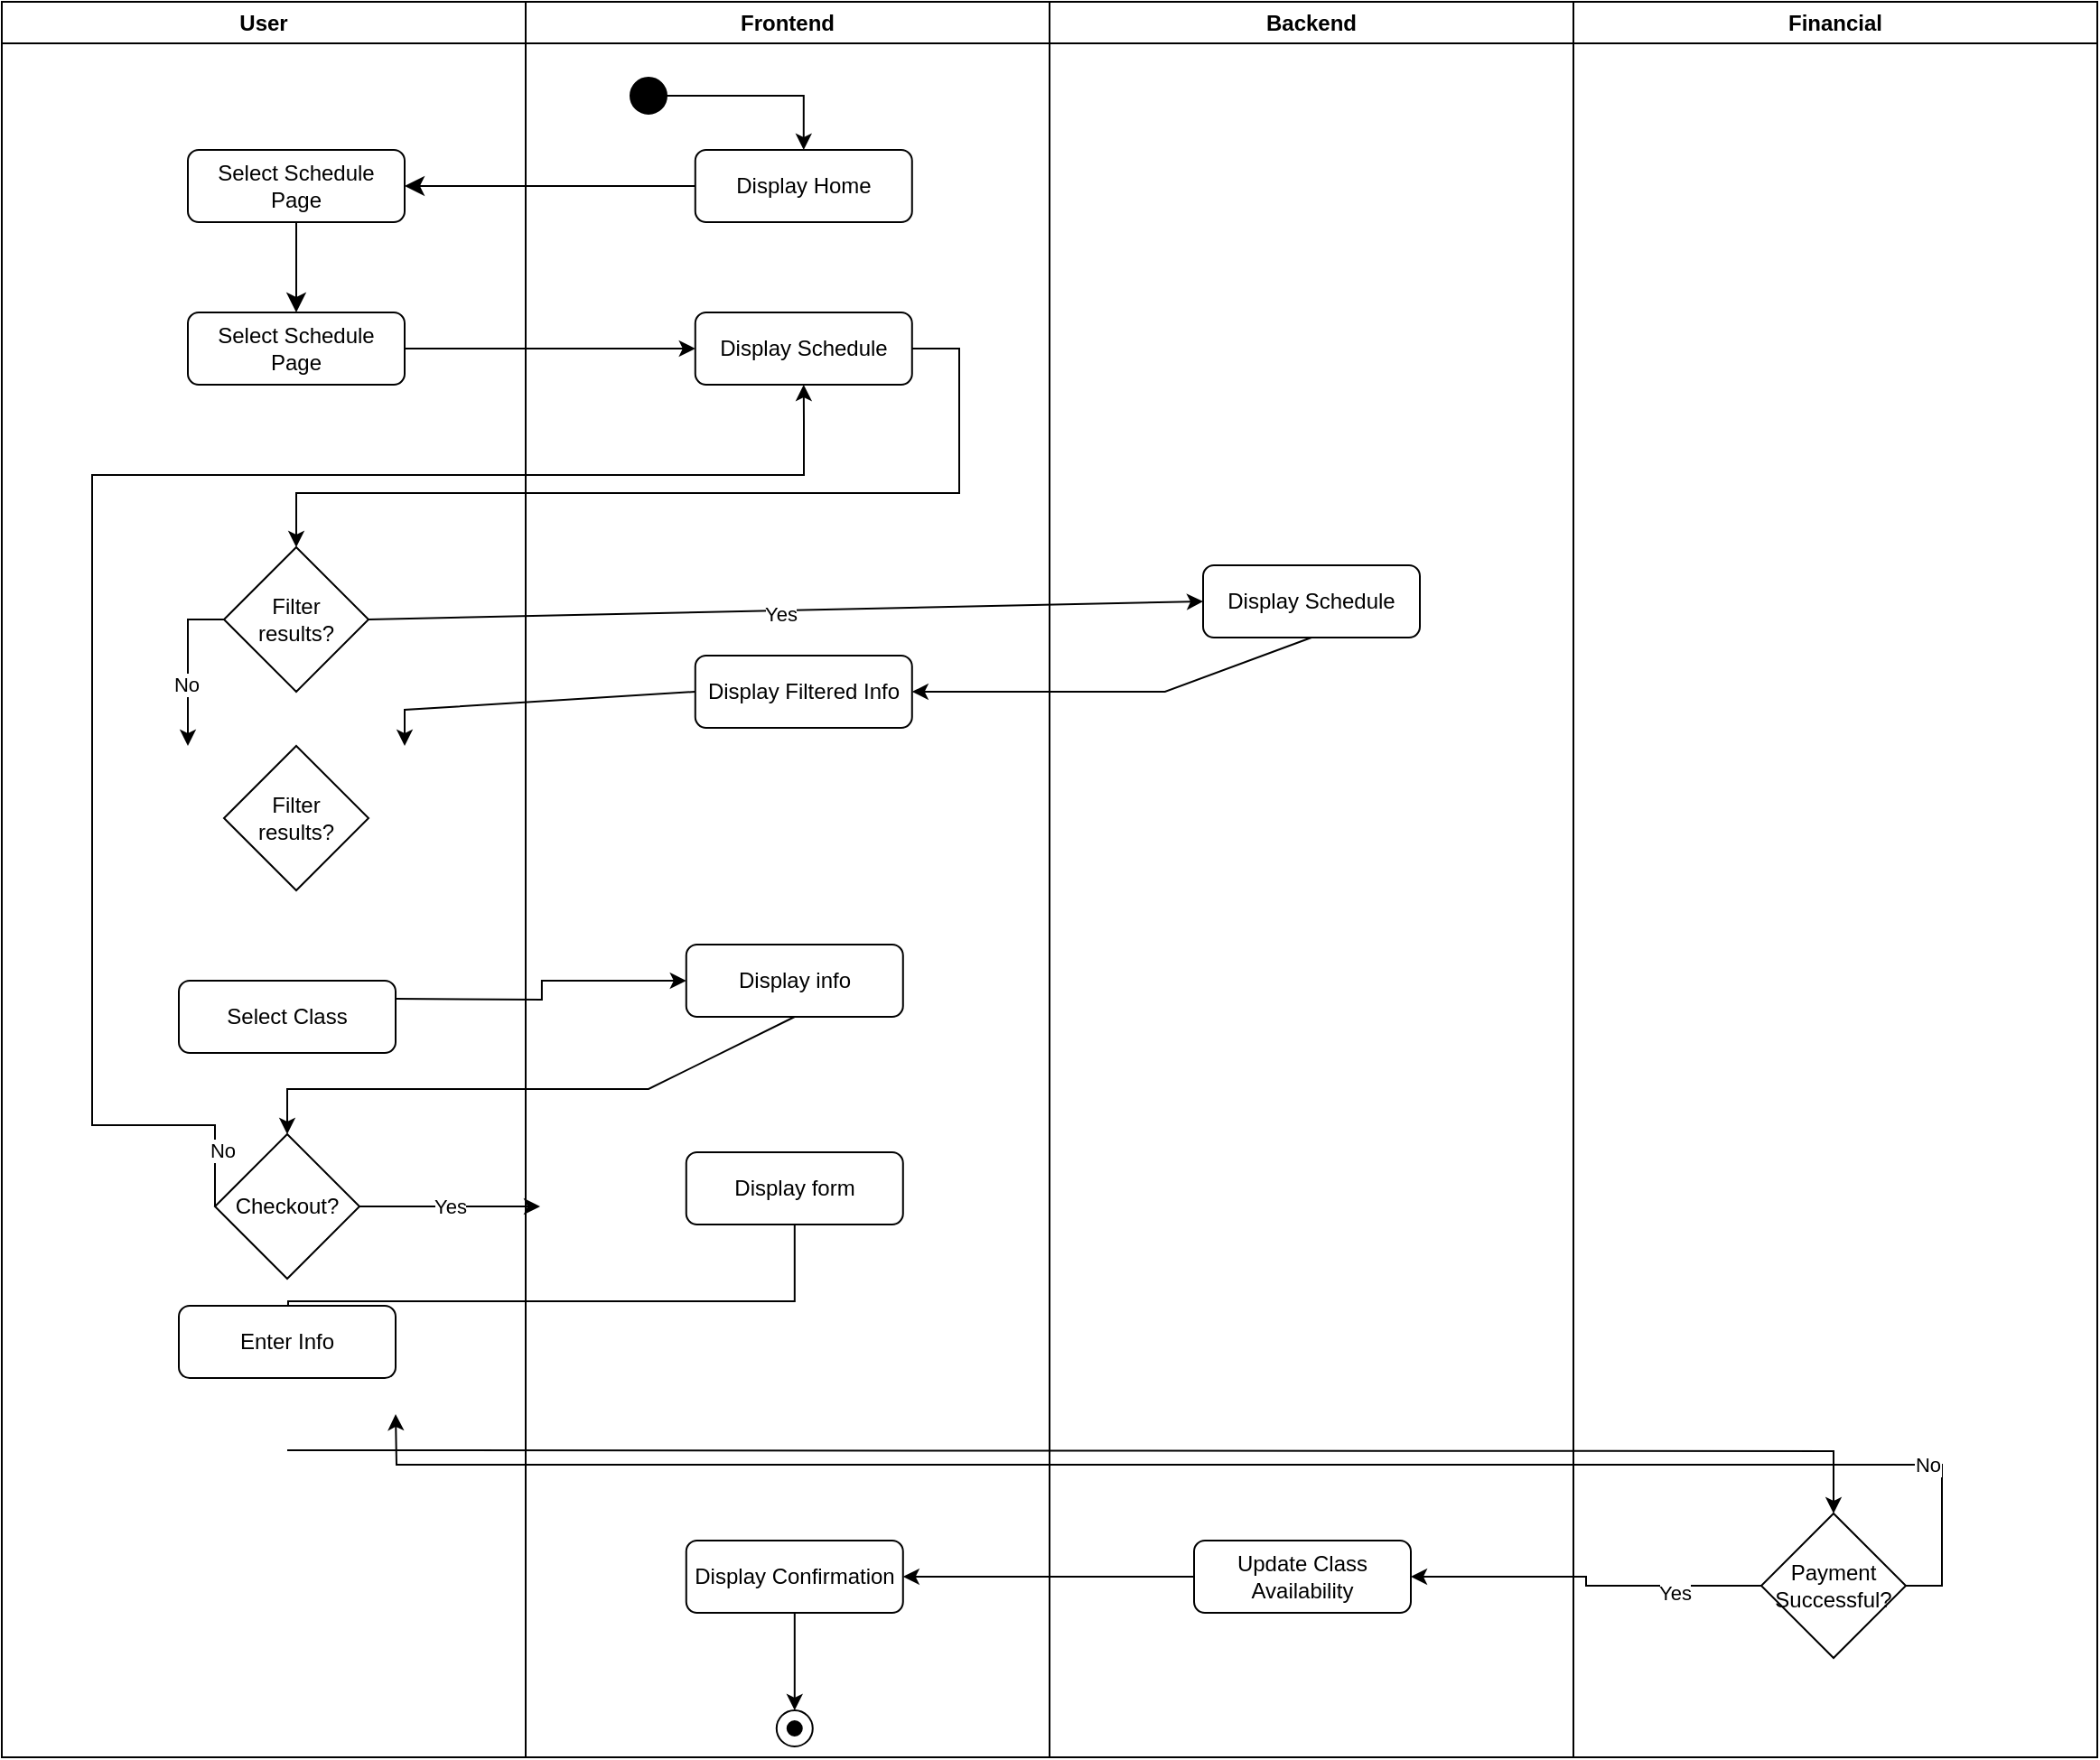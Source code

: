 <mxfile version="24.7.17">
  <diagram id="C5RBs43oDa-KdzZeNtuy" name="Page-1">
    <mxGraphModel dx="1267" dy="226" grid="1" gridSize="10" guides="1" tooltips="1" connect="1" arrows="1" fold="1" page="1" pageScale="1" pageWidth="827" pageHeight="1169" math="0" shadow="0">
      <root>
        <mxCell id="WIyWlLk6GJQsqaUBKTNV-0" />
        <mxCell id="WIyWlLk6GJQsqaUBKTNV-1" parent="WIyWlLk6GJQsqaUBKTNV-0" />
        <mxCell id="WIyWlLk6GJQsqaUBKTNV-2" value="" style="rounded=0;html=1;jettySize=auto;orthogonalLoop=1;fontSize=11;endArrow=classic;endFill=1;endSize=8;strokeWidth=1;shadow=0;labelBackgroundColor=none;edgeStyle=orthogonalEdgeStyle;entryX=0.5;entryY=0;entryDx=0;entryDy=0;" parent="WIyWlLk6GJQsqaUBKTNV-1" source="WIyWlLk6GJQsqaUBKTNV-3" target="REm7MUD5ccELvckoGV4V-7" edge="1">
          <mxGeometry relative="1" as="geometry">
            <mxPoint x="303" y="160" as="targetPoint" />
            <Array as="points" />
          </mxGeometry>
        </mxCell>
        <mxCell id="WIyWlLk6GJQsqaUBKTNV-3" value="Select Schedule Page" style="rounded=1;whiteSpace=wrap;html=1;fontSize=12;glass=0;strokeWidth=1;shadow=0;" parent="WIyWlLk6GJQsqaUBKTNV-1" vertex="1">
          <mxGeometry x="93" y="100" width="120" height="40" as="geometry" />
        </mxCell>
        <mxCell id="REm7MUD5ccELvckoGV4V-2" value="Display Home" style="rounded=1;whiteSpace=wrap;html=1;fontSize=12;glass=0;strokeWidth=1;shadow=0;" parent="WIyWlLk6GJQsqaUBKTNV-1" vertex="1">
          <mxGeometry x="373.89" y="100" width="120" height="40" as="geometry" />
        </mxCell>
        <mxCell id="REm7MUD5ccELvckoGV4V-5" value="" style="rounded=0;html=1;jettySize=auto;orthogonalLoop=1;fontSize=11;endArrow=classic;endFill=1;endSize=8;strokeWidth=1;shadow=0;labelBackgroundColor=none;edgeStyle=orthogonalEdgeStyle;entryX=1;entryY=0.5;entryDx=0;entryDy=0;" parent="WIyWlLk6GJQsqaUBKTNV-1" source="REm7MUD5ccELvckoGV4V-2" target="WIyWlLk6GJQsqaUBKTNV-3" edge="1">
          <mxGeometry relative="1" as="geometry">
            <mxPoint x="283" y="160" as="sourcePoint" />
            <mxPoint x="283" y="210" as="targetPoint" />
          </mxGeometry>
        </mxCell>
        <mxCell id="REm7MUD5ccELvckoGV4V-15" value="" style="edgeStyle=orthogonalEdgeStyle;rounded=0;orthogonalLoop=1;jettySize=auto;html=1;" parent="WIyWlLk6GJQsqaUBKTNV-1" source="REm7MUD5ccELvckoGV4V-7" target="REm7MUD5ccELvckoGV4V-14" edge="1">
          <mxGeometry relative="1" as="geometry" />
        </mxCell>
        <mxCell id="REm7MUD5ccELvckoGV4V-7" value="Select Schedule Page" style="rounded=1;whiteSpace=wrap;html=1;fontSize=12;glass=0;strokeWidth=1;shadow=0;" parent="WIyWlLk6GJQsqaUBKTNV-1" vertex="1">
          <mxGeometry x="93" y="190" width="120" height="40" as="geometry" />
        </mxCell>
        <mxCell id="REm7MUD5ccELvckoGV4V-14" value="Display Schedule" style="rounded=1;whiteSpace=wrap;html=1;fontSize=12;glass=0;strokeWidth=1;shadow=0;" parent="WIyWlLk6GJQsqaUBKTNV-1" vertex="1">
          <mxGeometry x="373.89" y="190" width="120" height="40" as="geometry" />
        </mxCell>
        <mxCell id="REm7MUD5ccELvckoGV4V-20" value="Filter&lt;div&gt;results?&lt;/div&gt;" style="rhombus;whiteSpace=wrap;html=1;" parent="WIyWlLk6GJQsqaUBKTNV-1" vertex="1">
          <mxGeometry x="113" y="320" width="80" height="80" as="geometry" />
        </mxCell>
        <mxCell id="REm7MUD5ccELvckoGV4V-21" value="" style="endArrow=classic;html=1;rounded=0;entryX=0.5;entryY=0;entryDx=0;entryDy=0;exitX=1;exitY=0.5;exitDx=0;exitDy=0;" parent="WIyWlLk6GJQsqaUBKTNV-1" source="REm7MUD5ccELvckoGV4V-14" target="REm7MUD5ccELvckoGV4V-20" edge="1">
          <mxGeometry width="50" height="50" relative="1" as="geometry">
            <mxPoint x="373" y="390" as="sourcePoint" />
            <mxPoint x="423" y="340" as="targetPoint" />
            <Array as="points">
              <mxPoint x="520" y="210" />
              <mxPoint x="520" y="290" />
              <mxPoint x="434" y="290" />
              <mxPoint x="353" y="290" />
              <mxPoint x="153" y="290" />
            </Array>
          </mxGeometry>
        </mxCell>
        <mxCell id="REm7MUD5ccELvckoGV4V-23" value="Display Schedule" style="rounded=1;whiteSpace=wrap;html=1;fontSize=12;glass=0;strokeWidth=1;shadow=0;" parent="WIyWlLk6GJQsqaUBKTNV-1" vertex="1">
          <mxGeometry x="655" y="330" width="120" height="40" as="geometry" />
        </mxCell>
        <mxCell id="REm7MUD5ccELvckoGV4V-24" value="" style="endArrow=classic;html=1;rounded=0;exitX=1;exitY=0.5;exitDx=0;exitDy=0;entryX=0;entryY=0.5;entryDx=0;entryDy=0;" parent="WIyWlLk6GJQsqaUBKTNV-1" source="REm7MUD5ccELvckoGV4V-20" target="REm7MUD5ccELvckoGV4V-23" edge="1">
          <mxGeometry width="50" height="50" relative="1" as="geometry">
            <mxPoint x="373" y="430" as="sourcePoint" />
            <mxPoint x="423" y="380" as="targetPoint" />
          </mxGeometry>
        </mxCell>
        <mxCell id="REm7MUD5ccELvckoGV4V-25" value="Yes" style="edgeLabel;html=1;align=center;verticalAlign=middle;resizable=0;points=[];" parent="REm7MUD5ccELvckoGV4V-24" vertex="1" connectable="0">
          <mxGeometry x="-0.016" y="-2" relative="1" as="geometry">
            <mxPoint as="offset" />
          </mxGeometry>
        </mxCell>
        <mxCell id="REm7MUD5ccELvckoGV4V-26" value="" style="endArrow=classic;html=1;rounded=0;exitX=0;exitY=0.5;exitDx=0;exitDy=0;" parent="WIyWlLk6GJQsqaUBKTNV-1" source="REm7MUD5ccELvckoGV4V-20" edge="1">
          <mxGeometry width="50" height="50" relative="1" as="geometry">
            <mxPoint x="373" y="430" as="sourcePoint" />
            <mxPoint x="93" y="430" as="targetPoint" />
            <Array as="points">
              <mxPoint x="93" y="360" />
            </Array>
          </mxGeometry>
        </mxCell>
        <mxCell id="REm7MUD5ccELvckoGV4V-27" value="No" style="edgeLabel;html=1;align=center;verticalAlign=middle;resizable=0;points=[];" parent="REm7MUD5ccELvckoGV4V-26" vertex="1" connectable="0">
          <mxGeometry x="0.245" y="-1" relative="1" as="geometry">
            <mxPoint as="offset" />
          </mxGeometry>
        </mxCell>
        <mxCell id="REm7MUD5ccELvckoGV4V-33" value="" style="endArrow=classic;html=1;rounded=0;exitX=0.5;exitY=1;exitDx=0;exitDy=0;" parent="WIyWlLk6GJQsqaUBKTNV-1" source="REm7MUD5ccELvckoGV4V-23" edge="1">
          <mxGeometry width="50" height="50" relative="1" as="geometry">
            <mxPoint x="453.89" y="420" as="sourcePoint" />
            <mxPoint x="493.89" y="400" as="targetPoint" />
            <Array as="points">
              <mxPoint x="633.89" y="400" />
            </Array>
          </mxGeometry>
        </mxCell>
        <mxCell id="REm7MUD5ccELvckoGV4V-34" value="Display Filtered Info" style="rounded=1;whiteSpace=wrap;html=1;fontSize=12;glass=0;strokeWidth=1;shadow=0;" parent="WIyWlLk6GJQsqaUBKTNV-1" vertex="1">
          <mxGeometry x="373.89" y="380" width="120" height="40" as="geometry" />
        </mxCell>
        <mxCell id="REm7MUD5ccELvckoGV4V-36" value="" style="endArrow=classic;html=1;rounded=0;exitX=0;exitY=0.5;exitDx=0;exitDy=0;" parent="WIyWlLk6GJQsqaUBKTNV-1" source="REm7MUD5ccELvckoGV4V-34" edge="1">
          <mxGeometry width="50" height="50" relative="1" as="geometry">
            <mxPoint x="373" y="430" as="sourcePoint" />
            <mxPoint x="213" y="430" as="targetPoint" />
            <Array as="points">
              <mxPoint x="213" y="410" />
            </Array>
          </mxGeometry>
        </mxCell>
        <mxCell id="REm7MUD5ccELvckoGV4V-40" value="" style="edgeStyle=orthogonalEdgeStyle;rounded=0;orthogonalLoop=1;jettySize=auto;html=1;" parent="WIyWlLk6GJQsqaUBKTNV-1" target="REm7MUD5ccELvckoGV4V-39" edge="1">
          <mxGeometry relative="1" as="geometry">
            <mxPoint x="208" y="570" as="sourcePoint" />
          </mxGeometry>
        </mxCell>
        <mxCell id="REm7MUD5ccELvckoGV4V-37" value="Select Class" style="rounded=1;whiteSpace=wrap;html=1;fontSize=12;glass=0;strokeWidth=1;shadow=0;" parent="WIyWlLk6GJQsqaUBKTNV-1" vertex="1">
          <mxGeometry x="88" y="560" width="120" height="40" as="geometry" />
        </mxCell>
        <mxCell id="REm7MUD5ccELvckoGV4V-39" value="Display info" style="rounded=1;whiteSpace=wrap;html=1;fontSize=12;glass=0;strokeWidth=1;shadow=0;" parent="WIyWlLk6GJQsqaUBKTNV-1" vertex="1">
          <mxGeometry x="368.89" y="540" width="120" height="40" as="geometry" />
        </mxCell>
        <mxCell id="REm7MUD5ccELvckoGV4V-47" style="edgeStyle=orthogonalEdgeStyle;rounded=0;orthogonalLoop=1;jettySize=auto;html=1;exitX=0;exitY=0.5;exitDx=0;exitDy=0;entryX=0.5;entryY=1;entryDx=0;entryDy=0;" parent="WIyWlLk6GJQsqaUBKTNV-1" source="REm7MUD5ccELvckoGV4V-41" edge="1" target="REm7MUD5ccELvckoGV4V-14">
          <mxGeometry relative="1" as="geometry">
            <mxPoint x="318" y="260" as="targetPoint" />
            <Array as="points">
              <mxPoint x="108" y="640" />
              <mxPoint x="40" y="640" />
              <mxPoint x="40" y="280" />
              <mxPoint x="434" y="280" />
              <mxPoint x="434" y="250" />
              <mxPoint x="434" y="250" />
            </Array>
          </mxGeometry>
        </mxCell>
        <mxCell id="REm7MUD5ccELvckoGV4V-49" value="No" style="edgeLabel;html=1;align=center;verticalAlign=middle;resizable=0;points=[];" parent="REm7MUD5ccELvckoGV4V-47" vertex="1" connectable="0">
          <mxGeometry x="-0.931" y="-4" relative="1" as="geometry">
            <mxPoint as="offset" />
          </mxGeometry>
        </mxCell>
        <mxCell id="REm7MUD5ccELvckoGV4V-41" value="Checkout?" style="rhombus;whiteSpace=wrap;html=1;" parent="WIyWlLk6GJQsqaUBKTNV-1" vertex="1">
          <mxGeometry x="108" y="645" width="80" height="80" as="geometry" />
        </mxCell>
        <mxCell id="REm7MUD5ccELvckoGV4V-42" value="" style="endArrow=classic;html=1;rounded=0;exitX=0.5;exitY=1;exitDx=0;exitDy=0;entryX=0.5;entryY=0;entryDx=0;entryDy=0;" parent="WIyWlLk6GJQsqaUBKTNV-1" source="REm7MUD5ccELvckoGV4V-39" target="REm7MUD5ccELvckoGV4V-41" edge="1">
          <mxGeometry width="50" height="50" relative="1" as="geometry">
            <mxPoint x="368" y="500" as="sourcePoint" />
            <mxPoint x="348" y="650" as="targetPoint" />
            <Array as="points">
              <mxPoint x="348" y="620" />
              <mxPoint x="148" y="620" />
            </Array>
          </mxGeometry>
        </mxCell>
        <mxCell id="REm7MUD5ccELvckoGV4V-43" value="Yes" style="endArrow=classic;html=1;rounded=0;exitX=1;exitY=0.5;exitDx=0;exitDy=0;" parent="WIyWlLk6GJQsqaUBKTNV-1" source="REm7MUD5ccELvckoGV4V-41" edge="1">
          <mxGeometry width="50" height="50" relative="1" as="geometry">
            <mxPoint x="368" y="630" as="sourcePoint" />
            <mxPoint x="288" y="685" as="targetPoint" />
          </mxGeometry>
        </mxCell>
        <mxCell id="REm7MUD5ccELvckoGV4V-50" style="edgeStyle=orthogonalEdgeStyle;rounded=0;orthogonalLoop=1;jettySize=auto;html=1;exitX=0.5;exitY=1;exitDx=0;exitDy=0;" parent="WIyWlLk6GJQsqaUBKTNV-1" source="REm7MUD5ccELvckoGV4V-44" edge="1">
          <mxGeometry relative="1" as="geometry">
            <mxPoint x="148" y="780" as="targetPoint" />
          </mxGeometry>
        </mxCell>
        <mxCell id="REm7MUD5ccELvckoGV4V-44" value="Display form" style="rounded=1;whiteSpace=wrap;html=1;fontSize=12;glass=0;strokeWidth=1;shadow=0;" parent="WIyWlLk6GJQsqaUBKTNV-1" vertex="1">
          <mxGeometry x="368.89" y="655" width="120" height="40" as="geometry" />
        </mxCell>
        <mxCell id="REm7MUD5ccELvckoGV4V-52" style="edgeStyle=orthogonalEdgeStyle;rounded=0;orthogonalLoop=1;jettySize=auto;html=1;exitX=0.5;exitY=1;exitDx=0;exitDy=0;" parent="WIyWlLk6GJQsqaUBKTNV-1" target="REm7MUD5ccELvckoGV4V-85" edge="1">
          <mxGeometry relative="1" as="geometry">
            <mxPoint x="720" y="870" as="targetPoint" />
            <mxPoint x="148" y="820" as="sourcePoint" />
          </mxGeometry>
        </mxCell>
        <mxCell id="REm7MUD5ccELvckoGV4V-51" value="Enter Info" style="rounded=1;whiteSpace=wrap;html=1;" parent="WIyWlLk6GJQsqaUBKTNV-1" vertex="1">
          <mxGeometry x="88" y="740" width="120" height="40" as="geometry" />
        </mxCell>
        <mxCell id="REm7MUD5ccELvckoGV4V-86" style="edgeStyle=orthogonalEdgeStyle;rounded=0;orthogonalLoop=1;jettySize=auto;html=1;exitX=1;exitY=0.5;exitDx=0;exitDy=0;entryX=1;entryY=0.5;entryDx=0;entryDy=0;" parent="WIyWlLk6GJQsqaUBKTNV-1" source="REm7MUD5ccELvckoGV4V-85" edge="1">
          <mxGeometry relative="1" as="geometry">
            <mxPoint x="208" y="800" as="targetPoint" />
          </mxGeometry>
        </mxCell>
        <mxCell id="REm7MUD5ccELvckoGV4V-87" value="No" style="edgeLabel;html=1;align=center;verticalAlign=middle;resizable=0;points=[];" parent="REm7MUD5ccELvckoGV4V-86" vertex="1" connectable="0">
          <mxGeometry x="-0.803" y="1" relative="1" as="geometry">
            <mxPoint y="-1" as="offset" />
          </mxGeometry>
        </mxCell>
        <mxCell id="REm7MUD5ccELvckoGV4V-85" value="Payment&lt;div&gt;Successful?&lt;/div&gt;" style="rhombus;whiteSpace=wrap;html=1;" parent="WIyWlLk6GJQsqaUBKTNV-1" vertex="1">
          <mxGeometry x="964.0" y="855" width="80" height="80" as="geometry" />
        </mxCell>
        <mxCell id="REm7MUD5ccELvckoGV4V-91" value="" style="edgeStyle=orthogonalEdgeStyle;rounded=0;orthogonalLoop=1;jettySize=auto;html=1;exitX=0;exitY=0.5;exitDx=0;exitDy=0;" parent="WIyWlLk6GJQsqaUBKTNV-1" source="REm7MUD5ccELvckoGV4V-85" target="REm7MUD5ccELvckoGV4V-89" edge="1">
          <mxGeometry relative="1" as="geometry">
            <mxPoint x="722.0" y="890.462" as="targetPoint" />
            <mxPoint x="842" y="890" as="sourcePoint" />
          </mxGeometry>
        </mxCell>
        <mxCell id="REm7MUD5ccELvckoGV4V-98" value="Yes" style="edgeLabel;html=1;align=center;verticalAlign=middle;resizable=0;points=[];" parent="REm7MUD5ccELvckoGV4V-91" vertex="1" connectable="0">
          <mxGeometry x="-0.503" y="4" relative="1" as="geometry">
            <mxPoint x="1" as="offset" />
          </mxGeometry>
        </mxCell>
        <mxCell id="REm7MUD5ccELvckoGV4V-92" style="edgeStyle=orthogonalEdgeStyle;rounded=0;orthogonalLoop=1;jettySize=auto;html=1;exitX=0;exitY=0.5;exitDx=0;exitDy=0;" parent="WIyWlLk6GJQsqaUBKTNV-1" source="REm7MUD5ccELvckoGV4V-89" target="REm7MUD5ccELvckoGV4V-93" edge="1">
          <mxGeometry relative="1" as="geometry">
            <mxPoint x="480.89" y="890.462" as="targetPoint" />
          </mxGeometry>
        </mxCell>
        <mxCell id="REm7MUD5ccELvckoGV4V-89" value="Update Class Availability" style="rounded=1;whiteSpace=wrap;html=1;fontSize=12;glass=0;strokeWidth=1;shadow=0;" parent="WIyWlLk6GJQsqaUBKTNV-1" vertex="1">
          <mxGeometry x="650" y="870" width="120" height="40" as="geometry" />
        </mxCell>
        <mxCell id="REm7MUD5ccELvckoGV4V-103" style="edgeStyle=orthogonalEdgeStyle;rounded=0;orthogonalLoop=1;jettySize=auto;html=1;exitX=0.5;exitY=1;exitDx=0;exitDy=0;entryX=0.5;entryY=0;entryDx=0;entryDy=0;" parent="WIyWlLk6GJQsqaUBKTNV-1" source="REm7MUD5ccELvckoGV4V-93" edge="1">
          <mxGeometry relative="1" as="geometry">
            <mxPoint x="428.89" y="964" as="targetPoint" />
          </mxGeometry>
        </mxCell>
        <mxCell id="REm7MUD5ccELvckoGV4V-93" value="Display Confirmation" style="rounded=1;whiteSpace=wrap;html=1;" parent="WIyWlLk6GJQsqaUBKTNV-1" vertex="1">
          <mxGeometry x="368.89" y="870" width="120" height="40" as="geometry" />
        </mxCell>
        <mxCell id="REm7MUD5ccELvckoGV4V-95" value="Frontend" style="text;html=1;align=center;verticalAlign=middle;resizable=0;points=[];autosize=1;strokeColor=none;fillColor=none;" parent="WIyWlLk6GJQsqaUBKTNV-1" vertex="1">
          <mxGeometry x="313" y="18" width="70" height="30" as="geometry" />
        </mxCell>
        <mxCell id="REm7MUD5ccELvckoGV4V-96" value="Backend" style="text;html=1;align=center;verticalAlign=middle;resizable=0;points=[];autosize=1;strokeColor=none;fillColor=none;" parent="WIyWlLk6GJQsqaUBKTNV-1" vertex="1">
          <mxGeometry x="510" y="18" width="70" height="30" as="geometry" />
        </mxCell>
        <mxCell id="REm7MUD5ccELvckoGV4V-97" value="Payment" style="text;html=1;align=center;verticalAlign=middle;resizable=0;points=[];autosize=1;strokeColor=none;fillColor=none;" parent="WIyWlLk6GJQsqaUBKTNV-1" vertex="1">
          <mxGeometry x="705" y="18" width="70" height="30" as="geometry" />
        </mxCell>
        <mxCell id="REm7MUD5ccELvckoGV4V-101" style="edgeStyle=orthogonalEdgeStyle;rounded=0;orthogonalLoop=1;jettySize=auto;html=1;exitX=0.5;exitY=1;exitDx=0;exitDy=0;entryX=0.5;entryY=0;entryDx=0;entryDy=0;" parent="WIyWlLk6GJQsqaUBKTNV-1" source="REm7MUD5ccELvckoGV4V-100" target="REm7MUD5ccELvckoGV4V-2" edge="1">
          <mxGeometry relative="1" as="geometry">
            <Array as="points">
              <mxPoint x="348" y="70" />
              <mxPoint x="434" y="70" />
            </Array>
          </mxGeometry>
        </mxCell>
        <mxCell id="REm7MUD5ccELvckoGV4V-100" value="" style="ellipse;whiteSpace=wrap;html=1;aspect=fixed;fillColor=#000000;" parent="WIyWlLk6GJQsqaUBKTNV-1" vertex="1">
          <mxGeometry x="338" y="60" width="20" height="20" as="geometry" />
        </mxCell>
        <mxCell id="REm7MUD5ccELvckoGV4V-102" value="" style="ellipse;whiteSpace=wrap;html=1;aspect=fixed;fillColor=none;" parent="WIyWlLk6GJQsqaUBKTNV-1" vertex="1">
          <mxGeometry x="418.89" y="964" width="20" height="20" as="geometry" />
        </mxCell>
        <mxCell id="REm7MUD5ccELvckoGV4V-104" value="" style="ellipse;whiteSpace=wrap;html=1;aspect=fixed;fillColor=#000000;" parent="WIyWlLk6GJQsqaUBKTNV-1" vertex="1">
          <mxGeometry x="424.89" y="970" width="8" height="8" as="geometry" />
        </mxCell>
        <mxCell id="q3t9JjenAXakyNwxPtP8-0" value="User" style="swimlane;whiteSpace=wrap;html=1;movable=0;resizable=0;rotatable=0;deletable=0;editable=0;locked=1;connectable=0;" vertex="1" parent="WIyWlLk6GJQsqaUBKTNV-1">
          <mxGeometry x="-10" y="18" width="290" height="972" as="geometry" />
        </mxCell>
        <mxCell id="q3t9JjenAXakyNwxPtP8-1" value="Frontend" style="swimlane;whiteSpace=wrap;html=1;movable=0;resizable=0;rotatable=0;deletable=0;editable=0;locked=1;connectable=0;" vertex="1" parent="WIyWlLk6GJQsqaUBKTNV-1">
          <mxGeometry x="280" y="18" width="290" height="972" as="geometry" />
        </mxCell>
        <mxCell id="q3t9JjenAXakyNwxPtP8-2" value="Backend" style="swimlane;whiteSpace=wrap;html=1;movable=0;resizable=0;rotatable=0;deletable=0;editable=0;locked=1;connectable=0;" vertex="1" parent="WIyWlLk6GJQsqaUBKTNV-1">
          <mxGeometry x="570" y="18" width="290" height="972" as="geometry" />
        </mxCell>
        <mxCell id="q3t9JjenAXakyNwxPtP8-3" value="Financial" style="swimlane;whiteSpace=wrap;html=1;movable=0;resizable=0;rotatable=0;deletable=0;editable=0;locked=1;connectable=0;" vertex="1" parent="WIyWlLk6GJQsqaUBKTNV-1">
          <mxGeometry x="860" y="18" width="290" height="972" as="geometry" />
        </mxCell>
        <mxCell id="q3t9JjenAXakyNwxPtP8-4" value="Filter&lt;div&gt;results?&lt;/div&gt;" style="rhombus;whiteSpace=wrap;html=1;" vertex="1" parent="WIyWlLk6GJQsqaUBKTNV-1">
          <mxGeometry x="113" y="430" width="80" height="80" as="geometry" />
        </mxCell>
      </root>
    </mxGraphModel>
  </diagram>
</mxfile>
